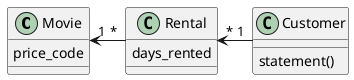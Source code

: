 @startuml

Movie "1"<-"*" Rental
Rental "*"<- "1"Customer

class Movie {
price_code
}

class Rental {
days_rented
}

class Customer {
statement()
}

@enduml